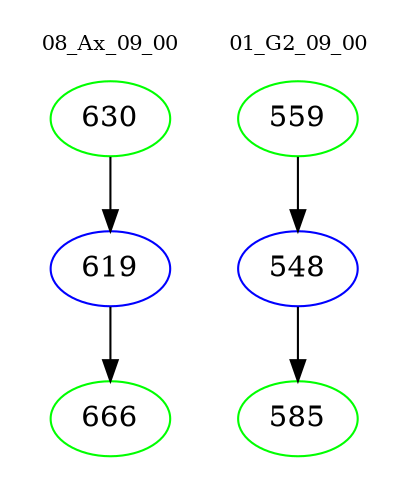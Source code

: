 digraph{
subgraph cluster_0 {
color = white
label = "08_Ax_09_00";
fontsize=10;
T0_630 [label="630", color="green"]
T0_630 -> T0_619 [color="black"]
T0_619 [label="619", color="blue"]
T0_619 -> T0_666 [color="black"]
T0_666 [label="666", color="green"]
}
subgraph cluster_1 {
color = white
label = "01_G2_09_00";
fontsize=10;
T1_559 [label="559", color="green"]
T1_559 -> T1_548 [color="black"]
T1_548 [label="548", color="blue"]
T1_548 -> T1_585 [color="black"]
T1_585 [label="585", color="green"]
}
}
